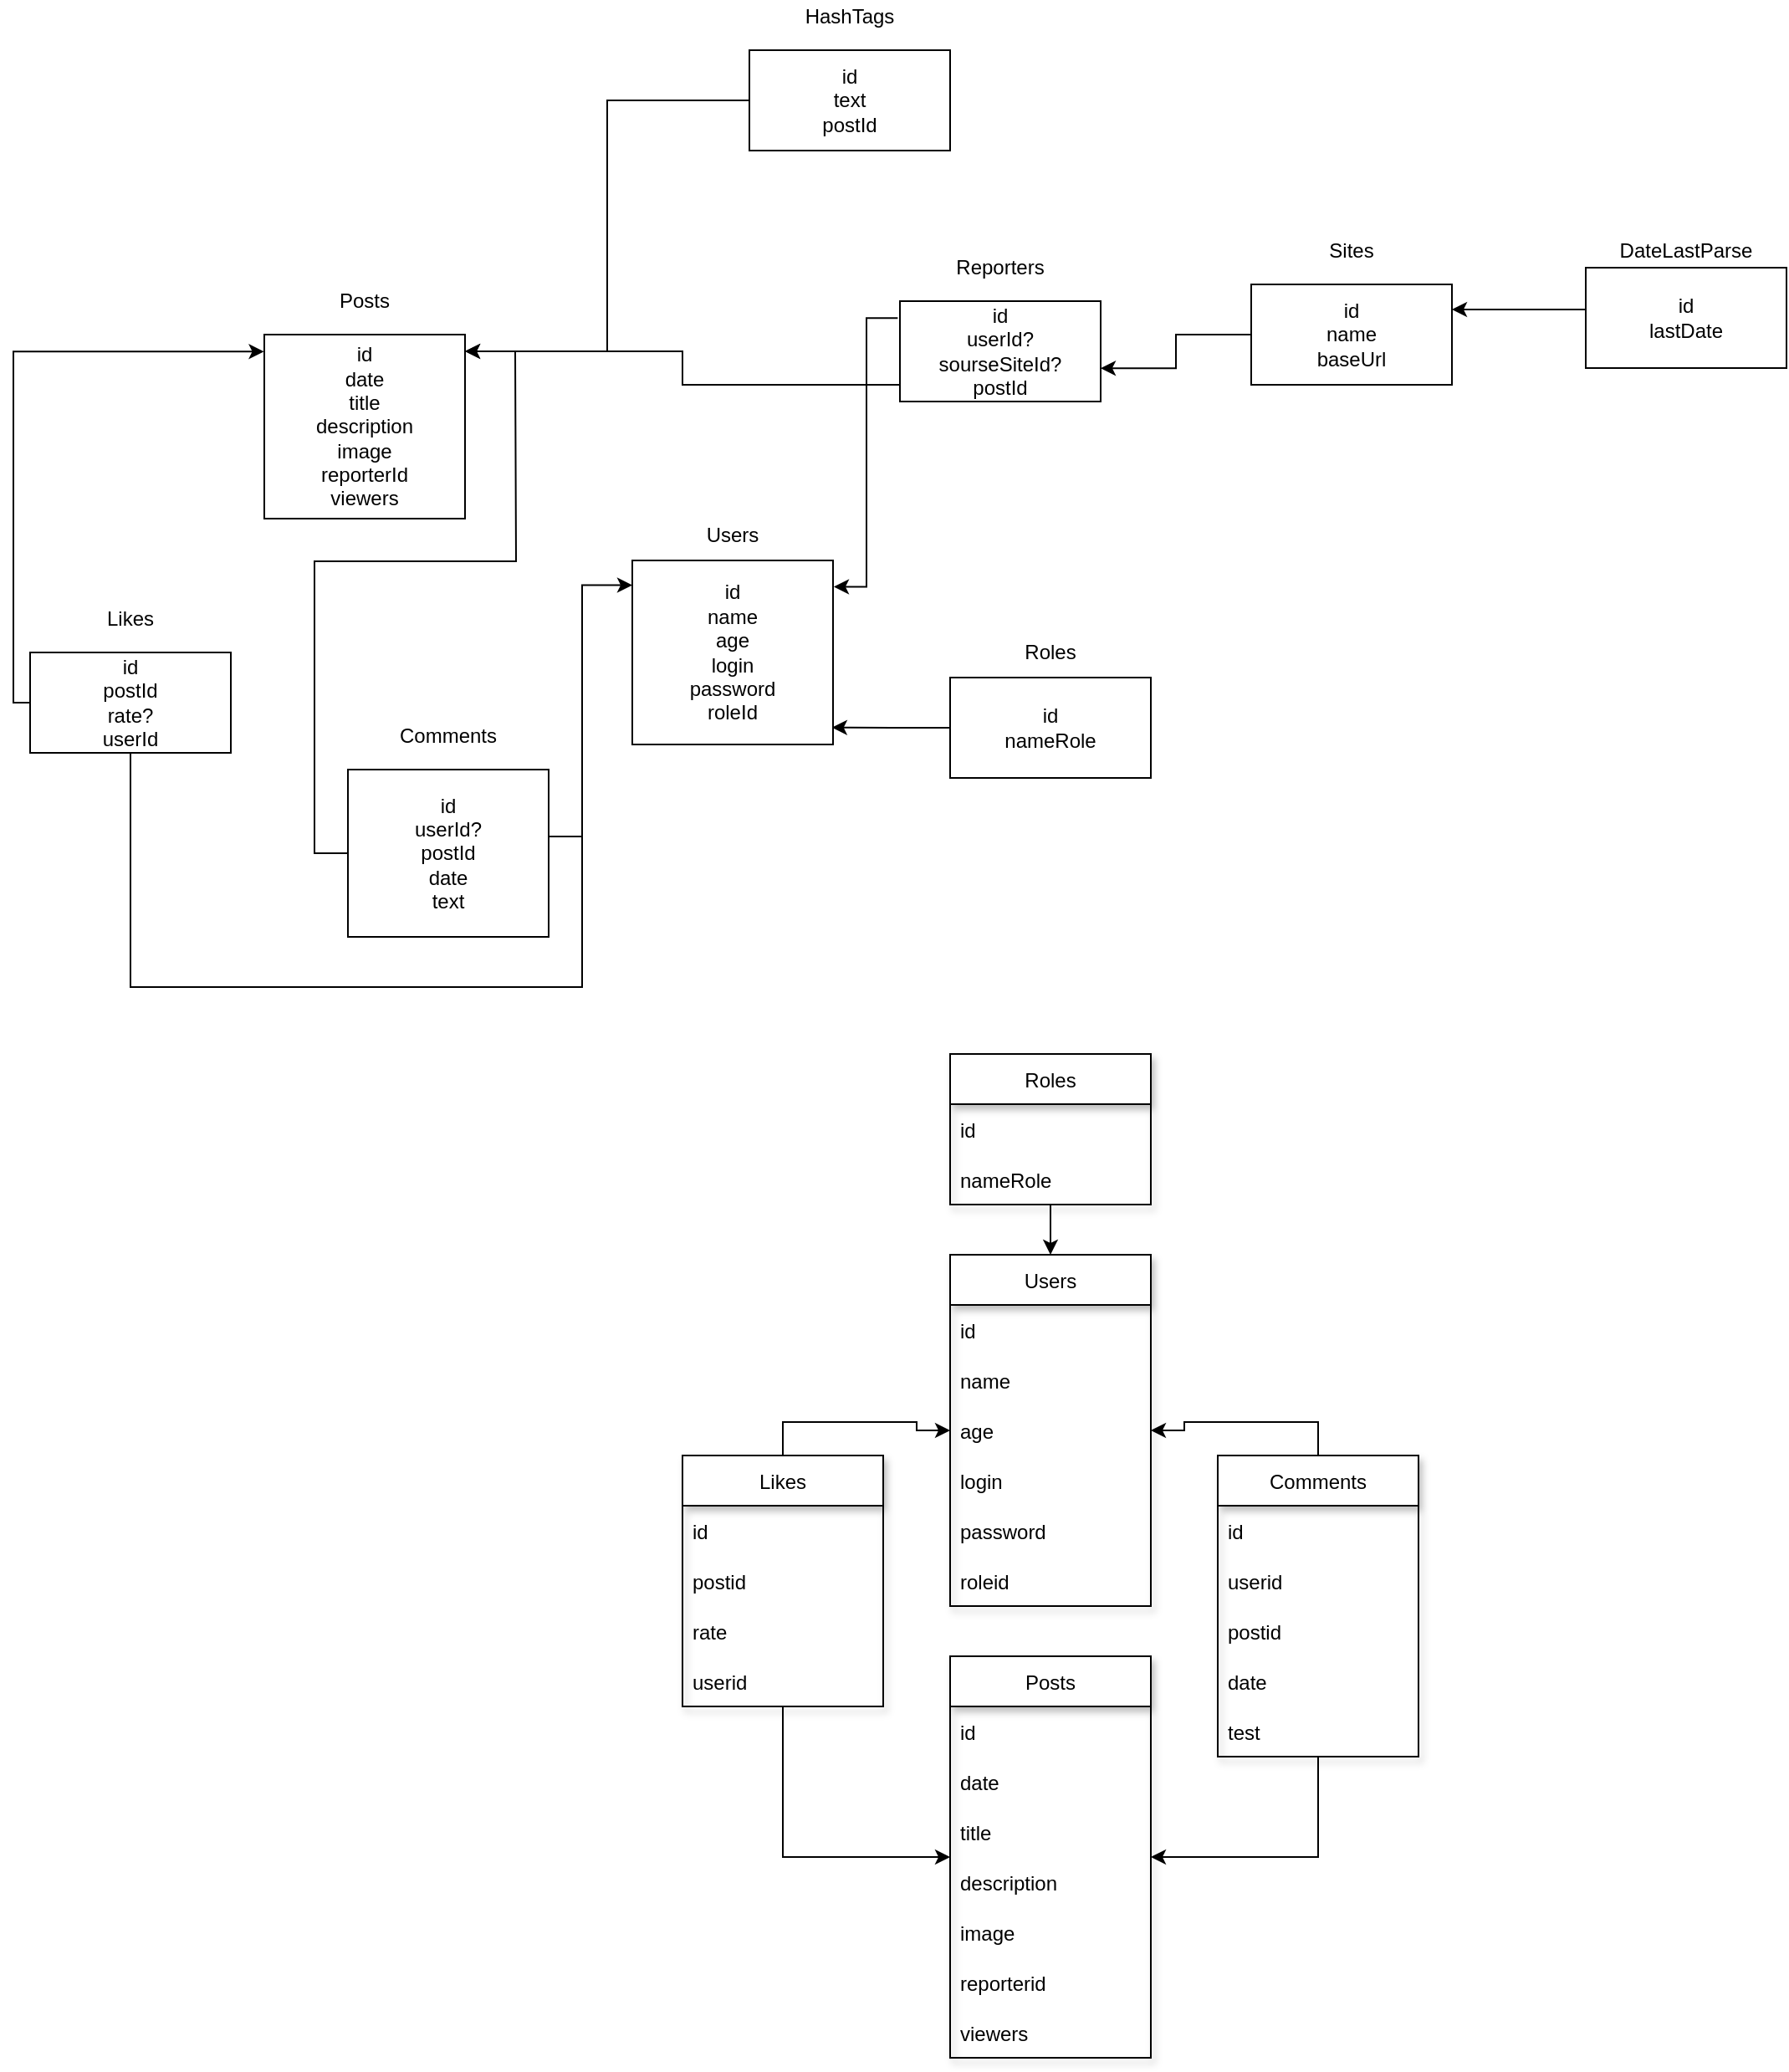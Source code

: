 <mxfile version="15.7.3" type="device"><diagram id="ShVabE9jStp8jwupEGpm" name="Page-1"><mxGraphModel dx="2272" dy="1862" grid="1" gridSize="10" guides="1" tooltips="1" connect="1" arrows="1" fold="1" page="1" pageScale="1" pageWidth="850" pageHeight="1100" math="0" shadow="0"><root><mxCell id="0"/><mxCell id="1" parent="0"/><mxCell id="Pn8e7pd2Kw8yCLPm-ufg-21" style="edgeStyle=orthogonalEdgeStyle;rounded=0;orthogonalLoop=1;jettySize=auto;html=1;entryX=0.995;entryY=0.908;entryDx=0;entryDy=0;entryPerimeter=0;" parent="1" source="Pn8e7pd2Kw8yCLPm-ufg-1" target="Pn8e7pd2Kw8yCLPm-ufg-2" edge="1"><mxGeometry relative="1" as="geometry"/></mxCell><mxCell id="Pn8e7pd2Kw8yCLPm-ufg-1" value="id&lt;br&gt;nameRole" style="rounded=0;whiteSpace=wrap;html=1;" parent="1" vertex="1"><mxGeometry x="-200" y="95" width="120" height="60" as="geometry"/></mxCell><mxCell id="Pn8e7pd2Kw8yCLPm-ufg-2" value="id&lt;br&gt;name&lt;br&gt;age&lt;br&gt;login&lt;br&gt;password&lt;br&gt;roleId" style="rounded=0;whiteSpace=wrap;html=1;" parent="1" vertex="1"><mxGeometry x="-390" y="25" width="120" height="110" as="geometry"/></mxCell><mxCell id="Pn8e7pd2Kw8yCLPm-ufg-4" value="id&lt;br&gt;date&lt;br&gt;title&lt;br&gt;description&lt;br&gt;image&lt;br&gt;reporterId&lt;br&gt;viewers" style="rounded=0;whiteSpace=wrap;html=1;" parent="1" vertex="1"><mxGeometry x="-610" y="-110" width="120" height="110" as="geometry"/></mxCell><mxCell id="Pn8e7pd2Kw8yCLPm-ufg-5" value="Roles" style="text;html=1;strokeColor=none;fillColor=none;align=center;verticalAlign=middle;whiteSpace=wrap;rounded=0;" parent="1" vertex="1"><mxGeometry x="-190" y="70" width="100" height="20" as="geometry"/></mxCell><mxCell id="Pn8e7pd2Kw8yCLPm-ufg-6" value="Users" style="text;html=1;strokeColor=none;fillColor=none;align=center;verticalAlign=middle;whiteSpace=wrap;rounded=0;" parent="1" vertex="1"><mxGeometry x="-380" width="100" height="20" as="geometry"/></mxCell><mxCell id="Pn8e7pd2Kw8yCLPm-ufg-26" style="edgeStyle=orthogonalEdgeStyle;rounded=0;orthogonalLoop=1;jettySize=auto;html=1;exitX=0;exitY=0.5;exitDx=0;exitDy=0;entryX=-0.002;entryY=0.092;entryDx=0;entryDy=0;entryPerimeter=0;" parent="1" source="Pn8e7pd2Kw8yCLPm-ufg-8" target="Pn8e7pd2Kw8yCLPm-ufg-4" edge="1"><mxGeometry relative="1" as="geometry"><mxPoint x="-611" y="-90" as="targetPoint"/><Array as="points"><mxPoint x="-760" y="110"/><mxPoint x="-760" y="-100"/></Array></mxGeometry></mxCell><mxCell id="Pn8e7pd2Kw8yCLPm-ufg-34" style="edgeStyle=orthogonalEdgeStyle;rounded=0;orthogonalLoop=1;jettySize=auto;html=1;endArrow=none;endFill=0;" parent="1" source="Pn8e7pd2Kw8yCLPm-ufg-8" edge="1"><mxGeometry relative="1" as="geometry"><mxPoint x="-420" y="190" as="targetPoint"/><Array as="points"><mxPoint x="-690" y="280"/><mxPoint x="-420" y="280"/></Array></mxGeometry></mxCell><mxCell id="Pn8e7pd2Kw8yCLPm-ufg-8" value="id&lt;br&gt;postId&lt;br&gt;rate?&lt;br&gt;userId" style="rounded=0;whiteSpace=wrap;html=1;" parent="1" vertex="1"><mxGeometry x="-750" y="80" width="120" height="60" as="geometry"/></mxCell><mxCell id="Pn8e7pd2Kw8yCLPm-ufg-9" value="Likes" style="text;html=1;strokeColor=none;fillColor=none;align=center;verticalAlign=middle;whiteSpace=wrap;rounded=0;" parent="1" vertex="1"><mxGeometry x="-740" y="50" width="100" height="20" as="geometry"/></mxCell><mxCell id="Pn8e7pd2Kw8yCLPm-ufg-30" style="edgeStyle=orthogonalEdgeStyle;rounded=0;orthogonalLoop=1;jettySize=auto;html=1;entryX=0;entryY=0.134;entryDx=0;entryDy=0;entryPerimeter=0;endArrow=classic;endFill=1;" parent="1" source="Pn8e7pd2Kw8yCLPm-ufg-10" target="Pn8e7pd2Kw8yCLPm-ufg-2" edge="1"><mxGeometry relative="1" as="geometry"><Array as="points"><mxPoint x="-420" y="190"/><mxPoint x="-420" y="40"/></Array></mxGeometry></mxCell><mxCell id="Pn8e7pd2Kw8yCLPm-ufg-31" style="edgeStyle=orthogonalEdgeStyle;rounded=0;orthogonalLoop=1;jettySize=auto;html=1;endArrow=none;endFill=0;exitX=0;exitY=0.5;exitDx=0;exitDy=0;" parent="1" source="Pn8e7pd2Kw8yCLPm-ufg-10" edge="1"><mxGeometry relative="1" as="geometry"><mxPoint x="-460" y="-100" as="targetPoint"/></mxGeometry></mxCell><mxCell id="Pn8e7pd2Kw8yCLPm-ufg-10" value="id&lt;br&gt;userId?&lt;br&gt;postId&lt;br&gt;date&lt;br&gt;text" style="rounded=0;whiteSpace=wrap;html=1;" parent="1" vertex="1"><mxGeometry x="-560" y="150" width="120" height="100" as="geometry"/></mxCell><mxCell id="Pn8e7pd2Kw8yCLPm-ufg-11" value="Comments" style="text;html=1;strokeColor=none;fillColor=none;align=center;verticalAlign=middle;whiteSpace=wrap;rounded=0;" parent="1" vertex="1"><mxGeometry x="-550" y="120" width="100" height="20" as="geometry"/></mxCell><mxCell id="Pn8e7pd2Kw8yCLPm-ufg-12" value="Posts" style="text;html=1;strokeColor=none;fillColor=none;align=center;verticalAlign=middle;whiteSpace=wrap;rounded=0;" parent="1" vertex="1"><mxGeometry x="-600" y="-140" width="100" height="20" as="geometry"/></mxCell><mxCell id="Pn8e7pd2Kw8yCLPm-ufg-13" value="Reporters" style="text;html=1;strokeColor=none;fillColor=none;align=center;verticalAlign=middle;whiteSpace=wrap;rounded=0;" parent="1" vertex="1"><mxGeometry x="-220" y="-160" width="100" height="20" as="geometry"/></mxCell><mxCell id="Pn8e7pd2Kw8yCLPm-ufg-32" style="edgeStyle=orthogonalEdgeStyle;rounded=0;orthogonalLoop=1;jettySize=auto;html=1;entryX=1.004;entryY=0.143;entryDx=0;entryDy=0;entryPerimeter=0;endArrow=classic;endFill=1;exitX=-0.011;exitY=0.169;exitDx=0;exitDy=0;exitPerimeter=0;" parent="1" source="Pn8e7pd2Kw8yCLPm-ufg-14" target="Pn8e7pd2Kw8yCLPm-ufg-2" edge="1"><mxGeometry relative="1" as="geometry"/></mxCell><mxCell id="Pn8e7pd2Kw8yCLPm-ufg-33" style="edgeStyle=orthogonalEdgeStyle;rounded=0;orthogonalLoop=1;jettySize=auto;html=1;endArrow=classic;endFill=1;" parent="1" source="Pn8e7pd2Kw8yCLPm-ufg-14" edge="1"><mxGeometry relative="1" as="geometry"><mxPoint x="-490" y="-100" as="targetPoint"/><Array as="points"><mxPoint x="-360" y="-80"/><mxPoint x="-360" y="-100"/></Array></mxGeometry></mxCell><mxCell id="Pn8e7pd2Kw8yCLPm-ufg-14" value="id&lt;br&gt;userId?&lt;br&gt;sourseSiteId?&lt;br&gt;postId" style="rounded=0;whiteSpace=wrap;html=1;" parent="1" vertex="1"><mxGeometry x="-230" y="-130" width="120" height="60" as="geometry"/></mxCell><mxCell id="Pn8e7pd2Kw8yCLPm-ufg-15" value="Sites" style="text;html=1;strokeColor=none;fillColor=none;align=center;verticalAlign=middle;whiteSpace=wrap;rounded=0;" parent="1" vertex="1"><mxGeometry x="-10" y="-170" width="100" height="20" as="geometry"/></mxCell><mxCell id="Pn8e7pd2Kw8yCLPm-ufg-23" style="edgeStyle=orthogonalEdgeStyle;rounded=0;orthogonalLoop=1;jettySize=auto;html=1;entryX=1;entryY=0.668;entryDx=0;entryDy=0;entryPerimeter=0;" parent="1" source="Pn8e7pd2Kw8yCLPm-ufg-16" target="Pn8e7pd2Kw8yCLPm-ufg-14" edge="1"><mxGeometry relative="1" as="geometry"/></mxCell><mxCell id="Pn8e7pd2Kw8yCLPm-ufg-16" value="id&lt;br&gt;name&lt;br&gt;baseUrl" style="rounded=0;whiteSpace=wrap;html=1;" parent="1" vertex="1"><mxGeometry x="-20" y="-140" width="120" height="60" as="geometry"/></mxCell><mxCell id="Pn8e7pd2Kw8yCLPm-ufg-17" value="HashTags" style="text;html=1;strokeColor=none;fillColor=none;align=center;verticalAlign=middle;whiteSpace=wrap;rounded=0;" parent="1" vertex="1"><mxGeometry x="-310" y="-310" width="100" height="20" as="geometry"/></mxCell><mxCell id="Pn8e7pd2Kw8yCLPm-ufg-29" style="edgeStyle=orthogonalEdgeStyle;rounded=0;orthogonalLoop=1;jettySize=auto;html=1;endArrow=classic;endFill=1;" parent="1" source="Pn8e7pd2Kw8yCLPm-ufg-18" edge="1"><mxGeometry relative="1" as="geometry"><mxPoint x="-490" y="-100" as="targetPoint"/><Array as="points"><mxPoint x="-405" y="-250"/><mxPoint x="-405" y="-100"/><mxPoint x="-490" y="-100"/></Array></mxGeometry></mxCell><mxCell id="Pn8e7pd2Kw8yCLPm-ufg-18" value="id&lt;br&gt;text&lt;br&gt;postId" style="rounded=0;whiteSpace=wrap;html=1;" parent="1" vertex="1"><mxGeometry x="-320" y="-280" width="120" height="60" as="geometry"/></mxCell><mxCell id="dsCpVZ4DS_lKbPwBcRVv-3" style="edgeStyle=orthogonalEdgeStyle;rounded=0;orthogonalLoop=1;jettySize=auto;html=1;entryX=1;entryY=0.25;entryDx=0;entryDy=0;" parent="1" source="dsCpVZ4DS_lKbPwBcRVv-1" target="Pn8e7pd2Kw8yCLPm-ufg-16" edge="1"><mxGeometry relative="1" as="geometry"><Array as="points"><mxPoint x="160" y="-125"/><mxPoint x="160" y="-125"/></Array></mxGeometry></mxCell><mxCell id="dsCpVZ4DS_lKbPwBcRVv-1" value="id&lt;br&gt;lastDate" style="rounded=0;whiteSpace=wrap;html=1;" parent="1" vertex="1"><mxGeometry x="180" y="-150" width="120" height="60" as="geometry"/></mxCell><mxCell id="dsCpVZ4DS_lKbPwBcRVv-2" value="DateLastParse" style="text;html=1;strokeColor=none;fillColor=none;align=center;verticalAlign=middle;whiteSpace=wrap;rounded=0;" parent="1" vertex="1"><mxGeometry x="190" y="-170" width="100" height="20" as="geometry"/></mxCell><mxCell id="E4f3mOG-9llm2SfPcjbT-55" style="edgeStyle=orthogonalEdgeStyle;rounded=0;orthogonalLoop=1;jettySize=auto;html=1;exitX=0.5;exitY=0;exitDx=0;exitDy=0;entryX=0;entryY=0.5;entryDx=0;entryDy=0;startSize=30;" edge="1" parent="1" source="E4f3mOG-9llm2SfPcjbT-27" target="E4f3mOG-9llm2SfPcjbT-41"><mxGeometry relative="1" as="geometry"/></mxCell><mxCell id="E4f3mOG-9llm2SfPcjbT-75" style="edgeStyle=orthogonalEdgeStyle;rounded=0;orthogonalLoop=1;jettySize=auto;html=1;exitX=0.5;exitY=1;exitDx=0;exitDy=0;entryX=0;entryY=0.5;entryDx=0;entryDy=0;startSize=30;" edge="1" parent="1" source="E4f3mOG-9llm2SfPcjbT-27" target="E4f3mOG-9llm2SfPcjbT-65"><mxGeometry relative="1" as="geometry"/></mxCell><mxCell id="E4f3mOG-9llm2SfPcjbT-27" value="Likes" style="swimlane;fontStyle=0;childLayout=stackLayout;horizontal=1;startSize=30;horizontalStack=0;resizeParent=1;resizeParentMax=0;resizeLast=0;collapsible=1;marginBottom=0;shadow=1;" vertex="1" parent="1"><mxGeometry x="-360" y="560" width="120" height="150" as="geometry"><mxRectangle x="-360" y="560" width="120" height="40" as="alternateBounds"/></mxGeometry></mxCell><mxCell id="E4f3mOG-9llm2SfPcjbT-28" value="id" style="text;strokeColor=none;fillColor=none;align=left;verticalAlign=middle;spacingLeft=4;spacingRight=4;overflow=hidden;points=[[0,0.5],[1,0.5]];portConstraint=eastwest;rotatable=0;" vertex="1" parent="E4f3mOG-9llm2SfPcjbT-27"><mxGeometry y="30" width="120" height="30" as="geometry"/></mxCell><mxCell id="E4f3mOG-9llm2SfPcjbT-29" value="postid" style="text;strokeColor=none;fillColor=none;align=left;verticalAlign=middle;spacingLeft=4;spacingRight=4;overflow=hidden;points=[[0,0.5],[1,0.5]];portConstraint=eastwest;rotatable=0;" vertex="1" parent="E4f3mOG-9llm2SfPcjbT-27"><mxGeometry y="60" width="120" height="30" as="geometry"/></mxCell><mxCell id="E4f3mOG-9llm2SfPcjbT-30" value="rate" style="text;strokeColor=none;fillColor=none;align=left;verticalAlign=middle;spacingLeft=4;spacingRight=4;overflow=hidden;points=[[0,0.5],[1,0.5]];portConstraint=eastwest;rotatable=0;" vertex="1" parent="E4f3mOG-9llm2SfPcjbT-27"><mxGeometry y="90" width="120" height="30" as="geometry"/></mxCell><mxCell id="E4f3mOG-9llm2SfPcjbT-39" value="userid" style="text;strokeColor=none;fillColor=none;align=left;verticalAlign=middle;spacingLeft=4;spacingRight=4;overflow=hidden;points=[[0,0.5],[1,0.5]];portConstraint=eastwest;rotatable=0;" vertex="1" parent="E4f3mOG-9llm2SfPcjbT-27"><mxGeometry y="120" width="120" height="30" as="geometry"/></mxCell><mxCell id="E4f3mOG-9llm2SfPcjbT-41" value="Users" style="swimlane;fontStyle=0;childLayout=stackLayout;horizontal=1;startSize=30;horizontalStack=0;resizeParent=1;resizeParentMax=0;resizeLast=0;collapsible=1;marginBottom=0;shadow=1;" vertex="1" parent="1"><mxGeometry x="-200" y="440" width="120" height="210" as="geometry"><mxRectangle x="-200" y="440" width="120" height="40" as="alternateBounds"/></mxGeometry></mxCell><mxCell id="E4f3mOG-9llm2SfPcjbT-42" value="id" style="text;strokeColor=none;fillColor=none;align=left;verticalAlign=middle;spacingLeft=4;spacingRight=4;overflow=hidden;points=[[0,0.5],[1,0.5]];portConstraint=eastwest;rotatable=0;" vertex="1" parent="E4f3mOG-9llm2SfPcjbT-41"><mxGeometry y="30" width="120" height="30" as="geometry"/></mxCell><mxCell id="E4f3mOG-9llm2SfPcjbT-43" value="name" style="text;strokeColor=none;fillColor=none;align=left;verticalAlign=middle;spacingLeft=4;spacingRight=4;overflow=hidden;points=[[0,0.5],[1,0.5]];portConstraint=eastwest;rotatable=0;" vertex="1" parent="E4f3mOG-9llm2SfPcjbT-41"><mxGeometry y="60" width="120" height="30" as="geometry"/></mxCell><mxCell id="E4f3mOG-9llm2SfPcjbT-44" value="age" style="text;strokeColor=none;fillColor=none;align=left;verticalAlign=middle;spacingLeft=4;spacingRight=4;overflow=hidden;points=[[0,0.5],[1,0.5]];portConstraint=eastwest;rotatable=0;" vertex="1" parent="E4f3mOG-9llm2SfPcjbT-41"><mxGeometry y="90" width="120" height="30" as="geometry"/></mxCell><mxCell id="E4f3mOG-9llm2SfPcjbT-45" value="login" style="text;strokeColor=none;fillColor=none;align=left;verticalAlign=middle;spacingLeft=4;spacingRight=4;overflow=hidden;points=[[0,0.5],[1,0.5]];portConstraint=eastwest;rotatable=0;" vertex="1" parent="E4f3mOG-9llm2SfPcjbT-41"><mxGeometry y="120" width="120" height="30" as="geometry"/></mxCell><mxCell id="E4f3mOG-9llm2SfPcjbT-46" value="password" style="text;strokeColor=none;fillColor=none;align=left;verticalAlign=middle;spacingLeft=4;spacingRight=4;overflow=hidden;points=[[0,0.5],[1,0.5]];portConstraint=eastwest;rotatable=0;" vertex="1" parent="E4f3mOG-9llm2SfPcjbT-41"><mxGeometry y="150" width="120" height="30" as="geometry"/></mxCell><mxCell id="E4f3mOG-9llm2SfPcjbT-47" value="roleid" style="text;strokeColor=none;fillColor=none;align=left;verticalAlign=middle;spacingLeft=4;spacingRight=4;overflow=hidden;points=[[0,0.5],[1,0.5]];portConstraint=eastwest;rotatable=0;" vertex="1" parent="E4f3mOG-9llm2SfPcjbT-41"><mxGeometry y="180" width="120" height="30" as="geometry"/></mxCell><mxCell id="E4f3mOG-9llm2SfPcjbT-64" style="edgeStyle=orthogonalEdgeStyle;rounded=0;orthogonalLoop=1;jettySize=auto;html=1;exitX=0.5;exitY=0;exitDx=0;exitDy=0;entryX=1;entryY=0.5;entryDx=0;entryDy=0;startSize=30;" edge="1" parent="1" source="E4f3mOG-9llm2SfPcjbT-48" target="E4f3mOG-9llm2SfPcjbT-41"><mxGeometry relative="1" as="geometry"/></mxCell><mxCell id="E4f3mOG-9llm2SfPcjbT-76" style="edgeStyle=orthogonalEdgeStyle;rounded=0;orthogonalLoop=1;jettySize=auto;html=1;exitX=0.5;exitY=1;exitDx=0;exitDy=0;entryX=1;entryY=0.5;entryDx=0;entryDy=0;startSize=30;" edge="1" parent="1" source="E4f3mOG-9llm2SfPcjbT-48" target="E4f3mOG-9llm2SfPcjbT-65"><mxGeometry relative="1" as="geometry"/></mxCell><mxCell id="E4f3mOG-9llm2SfPcjbT-48" value="Comments" style="swimlane;fontStyle=0;childLayout=stackLayout;horizontal=1;startSize=30;horizontalStack=0;resizeParent=1;resizeParentMax=0;resizeLast=0;collapsible=1;marginBottom=0;shadow=1;" vertex="1" parent="1"><mxGeometry x="-40" y="560" width="120" height="180" as="geometry"><mxRectangle x="-40" y="560" width="120" height="40" as="alternateBounds"/></mxGeometry></mxCell><mxCell id="E4f3mOG-9llm2SfPcjbT-49" value="id" style="text;strokeColor=none;fillColor=none;align=left;verticalAlign=middle;spacingLeft=4;spacingRight=4;overflow=hidden;points=[[0,0.5],[1,0.5]];portConstraint=eastwest;rotatable=0;" vertex="1" parent="E4f3mOG-9llm2SfPcjbT-48"><mxGeometry y="30" width="120" height="30" as="geometry"/></mxCell><mxCell id="E4f3mOG-9llm2SfPcjbT-50" value="userid" style="text;strokeColor=none;fillColor=none;align=left;verticalAlign=middle;spacingLeft=4;spacingRight=4;overflow=hidden;points=[[0,0.5],[1,0.5]];portConstraint=eastwest;rotatable=0;" vertex="1" parent="E4f3mOG-9llm2SfPcjbT-48"><mxGeometry y="60" width="120" height="30" as="geometry"/></mxCell><mxCell id="E4f3mOG-9llm2SfPcjbT-51" value="postid" style="text;strokeColor=none;fillColor=none;align=left;verticalAlign=middle;spacingLeft=4;spacingRight=4;overflow=hidden;points=[[0,0.5],[1,0.5]];portConstraint=eastwest;rotatable=0;" vertex="1" parent="E4f3mOG-9llm2SfPcjbT-48"><mxGeometry y="90" width="120" height="30" as="geometry"/></mxCell><mxCell id="E4f3mOG-9llm2SfPcjbT-52" value="date" style="text;strokeColor=none;fillColor=none;align=left;verticalAlign=middle;spacingLeft=4;spacingRight=4;overflow=hidden;points=[[0,0.5],[1,0.5]];portConstraint=eastwest;rotatable=0;" vertex="1" parent="E4f3mOG-9llm2SfPcjbT-48"><mxGeometry y="120" width="120" height="30" as="geometry"/></mxCell><mxCell id="E4f3mOG-9llm2SfPcjbT-53" value="test" style="text;strokeColor=none;fillColor=none;align=left;verticalAlign=middle;spacingLeft=4;spacingRight=4;overflow=hidden;points=[[0,0.5],[1,0.5]];portConstraint=eastwest;rotatable=0;" vertex="1" parent="E4f3mOG-9llm2SfPcjbT-48"><mxGeometry y="150" width="120" height="30" as="geometry"/></mxCell><mxCell id="E4f3mOG-9llm2SfPcjbT-62" style="edgeStyle=orthogonalEdgeStyle;rounded=0;orthogonalLoop=1;jettySize=auto;html=1;exitX=0.5;exitY=1;exitDx=0;exitDy=0;entryX=0.5;entryY=0;entryDx=0;entryDy=0;startSize=30;" edge="1" parent="1" source="E4f3mOG-9llm2SfPcjbT-57" target="E4f3mOG-9llm2SfPcjbT-41"><mxGeometry relative="1" as="geometry"/></mxCell><mxCell id="E4f3mOG-9llm2SfPcjbT-57" value="Roles" style="swimlane;fontStyle=0;childLayout=stackLayout;horizontal=1;startSize=30;horizontalStack=0;resizeParent=1;resizeParentMax=0;resizeLast=0;collapsible=1;marginBottom=0;shadow=1;" vertex="1" parent="1"><mxGeometry x="-200" y="320" width="120" height="90" as="geometry"><mxRectangle x="-200" y="320" width="120" height="40" as="alternateBounds"/></mxGeometry></mxCell><mxCell id="E4f3mOG-9llm2SfPcjbT-58" value="id" style="text;strokeColor=none;fillColor=none;align=left;verticalAlign=middle;spacingLeft=4;spacingRight=4;overflow=hidden;points=[[0,0.5],[1,0.5]];portConstraint=eastwest;rotatable=0;" vertex="1" parent="E4f3mOG-9llm2SfPcjbT-57"><mxGeometry y="30" width="120" height="30" as="geometry"/></mxCell><mxCell id="E4f3mOG-9llm2SfPcjbT-59" value="nameRole" style="text;strokeColor=none;fillColor=none;align=left;verticalAlign=middle;spacingLeft=4;spacingRight=4;overflow=hidden;points=[[0,0.5],[1,0.5]];portConstraint=eastwest;rotatable=0;" vertex="1" parent="E4f3mOG-9llm2SfPcjbT-57"><mxGeometry y="60" width="120" height="30" as="geometry"/></mxCell><mxCell id="E4f3mOG-9llm2SfPcjbT-65" value="Posts" style="swimlane;fontStyle=0;childLayout=stackLayout;horizontal=1;startSize=30;horizontalStack=0;resizeParent=1;resizeParentMax=0;resizeLast=0;collapsible=1;marginBottom=0;shadow=1;" vertex="1" parent="1"><mxGeometry x="-200" y="680" width="120" height="240" as="geometry"><mxRectangle x="-200" y="680" width="120" height="40" as="alternateBounds"/></mxGeometry></mxCell><mxCell id="E4f3mOG-9llm2SfPcjbT-66" value="id" style="text;strokeColor=none;fillColor=none;align=left;verticalAlign=middle;spacingLeft=4;spacingRight=4;overflow=hidden;points=[[0,0.5],[1,0.5]];portConstraint=eastwest;rotatable=0;" vertex="1" parent="E4f3mOG-9llm2SfPcjbT-65"><mxGeometry y="30" width="120" height="30" as="geometry"/></mxCell><mxCell id="E4f3mOG-9llm2SfPcjbT-67" value="date" style="text;strokeColor=none;fillColor=none;align=left;verticalAlign=middle;spacingLeft=4;spacingRight=4;overflow=hidden;points=[[0,0.5],[1,0.5]];portConstraint=eastwest;rotatable=0;" vertex="1" parent="E4f3mOG-9llm2SfPcjbT-65"><mxGeometry y="60" width="120" height="30" as="geometry"/></mxCell><mxCell id="E4f3mOG-9llm2SfPcjbT-68" value="title" style="text;strokeColor=none;fillColor=none;align=left;verticalAlign=middle;spacingLeft=4;spacingRight=4;overflow=hidden;points=[[0,0.5],[1,0.5]];portConstraint=eastwest;rotatable=0;" vertex="1" parent="E4f3mOG-9llm2SfPcjbT-65"><mxGeometry y="90" width="120" height="30" as="geometry"/></mxCell><mxCell id="E4f3mOG-9llm2SfPcjbT-69" value="description" style="text;strokeColor=none;fillColor=none;align=left;verticalAlign=middle;spacingLeft=4;spacingRight=4;overflow=hidden;points=[[0,0.5],[1,0.5]];portConstraint=eastwest;rotatable=0;" vertex="1" parent="E4f3mOG-9llm2SfPcjbT-65"><mxGeometry y="120" width="120" height="30" as="geometry"/></mxCell><mxCell id="E4f3mOG-9llm2SfPcjbT-70" value="image" style="text;strokeColor=none;fillColor=none;align=left;verticalAlign=middle;spacingLeft=4;spacingRight=4;overflow=hidden;points=[[0,0.5],[1,0.5]];portConstraint=eastwest;rotatable=0;" vertex="1" parent="E4f3mOG-9llm2SfPcjbT-65"><mxGeometry y="150" width="120" height="30" as="geometry"/></mxCell><mxCell id="E4f3mOG-9llm2SfPcjbT-71" value="reporterid" style="text;strokeColor=none;fillColor=none;align=left;verticalAlign=middle;spacingLeft=4;spacingRight=4;overflow=hidden;points=[[0,0.5],[1,0.5]];portConstraint=eastwest;rotatable=0;" vertex="1" parent="E4f3mOG-9llm2SfPcjbT-65"><mxGeometry y="180" width="120" height="30" as="geometry"/></mxCell><mxCell id="E4f3mOG-9llm2SfPcjbT-74" value="viewers" style="text;strokeColor=none;fillColor=none;align=left;verticalAlign=middle;spacingLeft=4;spacingRight=4;overflow=hidden;points=[[0,0.5],[1,0.5]];portConstraint=eastwest;rotatable=0;" vertex="1" parent="E4f3mOG-9llm2SfPcjbT-65"><mxGeometry y="210" width="120" height="30" as="geometry"/></mxCell></root></mxGraphModel></diagram></mxfile>